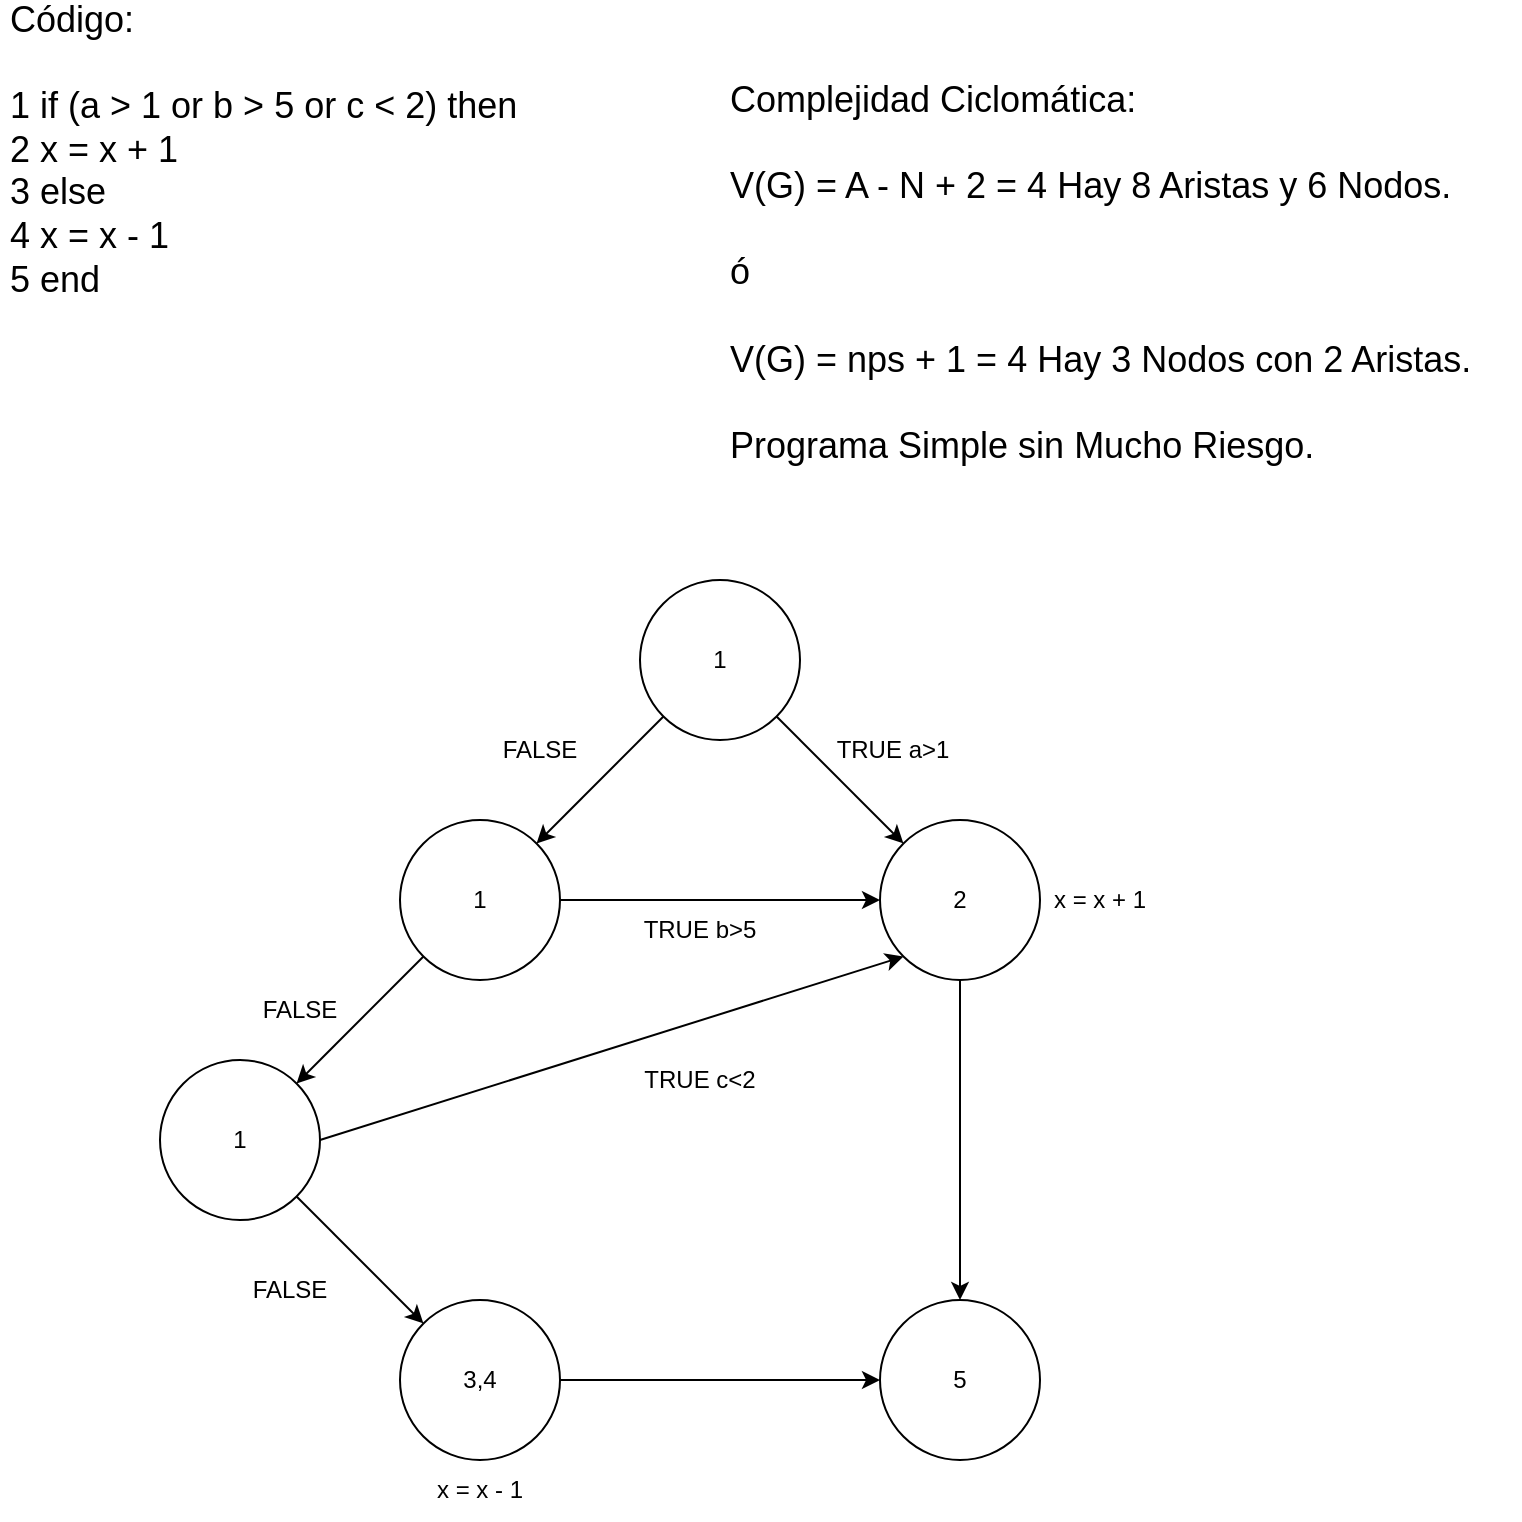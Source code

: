 <mxfile version="23.1.6" type="google">
  <diagram name="Página-1" id="jGLNLjtmGSDzbC26IgF6">
    <mxGraphModel grid="1" page="1" gridSize="10" guides="1" tooltips="1" connect="1" arrows="1" fold="1" pageScale="1" pageWidth="827" pageHeight="1169" math="0" shadow="0">
      <root>
        <mxCell id="0" />
        <mxCell id="1" parent="0" />
        <mxCell id="jqiBhp-ZgphjeBJTnRqZ-1" value="" style="ellipse;whiteSpace=wrap;html=1;aspect=fixed;" vertex="1" parent="1">
          <mxGeometry x="320" y="280" width="80" height="80" as="geometry" />
        </mxCell>
        <mxCell id="jqiBhp-ZgphjeBJTnRqZ-2" value="1" style="text;html=1;align=center;verticalAlign=middle;whiteSpace=wrap;rounded=0;" vertex="1" parent="1">
          <mxGeometry x="330" y="305" width="60" height="30" as="geometry" />
        </mxCell>
        <mxCell id="jqiBhp-ZgphjeBJTnRqZ-3" value="&lt;font style=&quot;font-size: 18px;&quot;&gt;Código:&lt;br&gt;&lt;br&gt;1 if (a &amp;gt; 1 or b &amp;gt; 5 or c &amp;lt; 2) then&lt;br&gt;2 x = x + 1&lt;br&gt;3 else&lt;br&gt;4 x = x - 1&lt;br&gt;5 end&lt;br&gt;&lt;br&gt;&lt;/font&gt;&lt;div&gt;&lt;br/&gt;&lt;/div&gt;" style="text;html=1;spacing=5;spacingTop=-20;whiteSpace=wrap;overflow=hidden;rounded=0;" vertex="1" parent="1">
          <mxGeometry width="280" height="160" as="geometry" />
        </mxCell>
        <mxCell id="jqiBhp-ZgphjeBJTnRqZ-4" value="" style="ellipse;whiteSpace=wrap;html=1;aspect=fixed;" vertex="1" parent="1">
          <mxGeometry x="440" y="400" width="80" height="80" as="geometry" />
        </mxCell>
        <mxCell id="jqiBhp-ZgphjeBJTnRqZ-7" value="2" style="text;html=1;align=center;verticalAlign=middle;whiteSpace=wrap;rounded=0;" vertex="1" parent="1">
          <mxGeometry x="450" y="425" width="60" height="30" as="geometry" />
        </mxCell>
        <mxCell id="jqiBhp-ZgphjeBJTnRqZ-10" value="" style="endArrow=classic;html=1;rounded=0;entryX=0;entryY=0;entryDx=0;entryDy=0;exitX=1;exitY=1;exitDx=0;exitDy=0;" edge="1" parent="1" source="jqiBhp-ZgphjeBJTnRqZ-1" target="jqiBhp-ZgphjeBJTnRqZ-4">
          <mxGeometry width="50" height="50" relative="1" as="geometry">
            <mxPoint x="370" y="390" as="sourcePoint" />
            <mxPoint x="580" y="475" as="targetPoint" />
          </mxGeometry>
        </mxCell>
        <mxCell id="jqiBhp-ZgphjeBJTnRqZ-14" value="&lt;font style=&quot;font-size: 18px;&quot;&gt;Complejidad Ciclomática:&lt;br&gt;&lt;br&gt;V(G) = A - N + 2 = 4 Hay 8 Aristas y 6 Nodos.&lt;br&gt;&lt;br&gt;ó&lt;br&gt;&lt;br&gt;V(G) = nps + 1 = 4 Hay 3 Nodos con 2 Aristas.&lt;br&gt;&lt;br&gt;Programa Simple sin Mucho Riesgo.&lt;br&gt;&lt;/font&gt;" style="text;html=1;spacing=5;spacingTop=-20;whiteSpace=wrap;overflow=hidden;rounded=0;" vertex="1" parent="1">
          <mxGeometry x="360" y="40" width="400" height="200" as="geometry" />
        </mxCell>
        <mxCell id="jqiBhp-ZgphjeBJTnRqZ-15" value="TRUE a&amp;gt;1" style="text;html=1;align=center;verticalAlign=middle;whiteSpace=wrap;rounded=0;" vertex="1" parent="1">
          <mxGeometry x="414" y="350" width="65" height="30" as="geometry" />
        </mxCell>
        <mxCell id="jqiBhp-ZgphjeBJTnRqZ-16" value="FALSE" style="text;html=1;align=center;verticalAlign=middle;whiteSpace=wrap;rounded=0;" vertex="1" parent="1">
          <mxGeometry x="240" y="350" width="60" height="30" as="geometry" />
        </mxCell>
        <mxCell id="Wjo8r-VrMyNe3gHSUrx--1" value="" style="ellipse;whiteSpace=wrap;html=1;aspect=fixed;" vertex="1" parent="1">
          <mxGeometry x="200" y="400" width="80" height="80" as="geometry" />
        </mxCell>
        <mxCell id="Wjo8r-VrMyNe3gHSUrx--2" value="" style="endArrow=classic;html=1;rounded=0;entryX=1;entryY=0;entryDx=0;entryDy=0;exitX=0;exitY=1;exitDx=0;exitDy=0;" edge="1" parent="1" source="jqiBhp-ZgphjeBJTnRqZ-1" target="Wjo8r-VrMyNe3gHSUrx--1">
          <mxGeometry width="50" height="50" relative="1" as="geometry">
            <mxPoint x="311.716" y="363.284" as="sourcePoint" />
            <mxPoint x="580" y="305" as="targetPoint" />
          </mxGeometry>
        </mxCell>
        <mxCell id="Wjo8r-VrMyNe3gHSUrx--3" value="1" style="text;html=1;align=center;verticalAlign=middle;whiteSpace=wrap;rounded=0;" vertex="1" parent="1">
          <mxGeometry x="210" y="425" width="60" height="30" as="geometry" />
        </mxCell>
        <mxCell id="Wjo8r-VrMyNe3gHSUrx--4" value="" style="endArrow=classic;html=1;rounded=0;entryX=0;entryY=0.5;entryDx=0;entryDy=0;exitX=1;exitY=0.5;exitDx=0;exitDy=0;" edge="1" parent="1" source="Wjo8r-VrMyNe3gHSUrx--1" target="jqiBhp-ZgphjeBJTnRqZ-4">
          <mxGeometry width="50" height="50" relative="1" as="geometry">
            <mxPoint x="390" y="260" as="sourcePoint" />
            <mxPoint x="440" y="210" as="targetPoint" />
          </mxGeometry>
        </mxCell>
        <mxCell id="Wjo8r-VrMyNe3gHSUrx--5" value="TRUE b&amp;gt;5" style="text;html=1;align=center;verticalAlign=middle;whiteSpace=wrap;rounded=0;" vertex="1" parent="1">
          <mxGeometry x="290" y="440" width="120" height="30" as="geometry" />
        </mxCell>
        <mxCell id="Wjo8r-VrMyNe3gHSUrx--6" value="" style="ellipse;whiteSpace=wrap;html=1;aspect=fixed;" vertex="1" parent="1">
          <mxGeometry x="80" y="520" width="80" height="80" as="geometry" />
        </mxCell>
        <mxCell id="Wjo8r-VrMyNe3gHSUrx--9" value="" style="endArrow=classic;html=1;rounded=0;entryX=1;entryY=0;entryDx=0;entryDy=0;exitX=0;exitY=1;exitDx=0;exitDy=0;" edge="1" parent="1" source="Wjo8r-VrMyNe3gHSUrx--1" target="Wjo8r-VrMyNe3gHSUrx--6">
          <mxGeometry width="50" height="50" relative="1" as="geometry">
            <mxPoint x="570" y="330" as="sourcePoint" />
            <mxPoint x="620" y="280" as="targetPoint" />
          </mxGeometry>
        </mxCell>
        <mxCell id="Wjo8r-VrMyNe3gHSUrx--10" value="FALSE" style="text;html=1;align=center;verticalAlign=middle;whiteSpace=wrap;rounded=0;" vertex="1" parent="1">
          <mxGeometry x="120" y="480" width="60" height="30" as="geometry" />
        </mxCell>
        <mxCell id="Wjo8r-VrMyNe3gHSUrx--11" value="" style="endArrow=classic;html=1;rounded=0;entryX=0;entryY=1;entryDx=0;entryDy=0;exitX=1;exitY=0.5;exitDx=0;exitDy=0;" edge="1" parent="1" source="Wjo8r-VrMyNe3gHSUrx--6" target="jqiBhp-ZgphjeBJTnRqZ-4">
          <mxGeometry width="50" height="50" relative="1" as="geometry">
            <mxPoint x="310" y="550" as="sourcePoint" />
            <mxPoint x="360" y="500" as="targetPoint" />
          </mxGeometry>
        </mxCell>
        <mxCell id="Wjo8r-VrMyNe3gHSUrx--12" value="TRUE c&amp;lt;2" style="text;html=1;align=center;verticalAlign=middle;whiteSpace=wrap;rounded=0;" vertex="1" parent="1">
          <mxGeometry x="270" y="515" width="160" height="30" as="geometry" />
        </mxCell>
        <mxCell id="Wjo8r-VrMyNe3gHSUrx--13" value="1" style="text;html=1;align=center;verticalAlign=middle;whiteSpace=wrap;rounded=0;" vertex="1" parent="1">
          <mxGeometry x="90" y="545" width="60" height="30" as="geometry" />
        </mxCell>
        <mxCell id="Wjo8r-VrMyNe3gHSUrx--14" value="" style="ellipse;whiteSpace=wrap;html=1;aspect=fixed;" vertex="1" parent="1">
          <mxGeometry x="200" y="640" width="80" height="80" as="geometry" />
        </mxCell>
        <mxCell id="Wjo8r-VrMyNe3gHSUrx--15" value="3,4" style="text;html=1;align=center;verticalAlign=middle;whiteSpace=wrap;rounded=0;" vertex="1" parent="1">
          <mxGeometry x="210" y="665" width="60" height="30" as="geometry" />
        </mxCell>
        <mxCell id="Wjo8r-VrMyNe3gHSUrx--16" value="" style="endArrow=classic;html=1;rounded=0;entryX=0;entryY=0;entryDx=0;entryDy=0;exitX=1;exitY=1;exitDx=0;exitDy=0;" edge="1" parent="1" source="Wjo8r-VrMyNe3gHSUrx--6" target="Wjo8r-VrMyNe3gHSUrx--14">
          <mxGeometry width="50" height="50" relative="1" as="geometry">
            <mxPoint x="80" y="690" as="sourcePoint" />
            <mxPoint x="130" y="640" as="targetPoint" />
          </mxGeometry>
        </mxCell>
        <mxCell id="Wjo8r-VrMyNe3gHSUrx--17" value="FALSE" style="text;html=1;align=center;verticalAlign=middle;whiteSpace=wrap;rounded=0;" vertex="1" parent="1">
          <mxGeometry x="100" y="620" width="90" height="30" as="geometry" />
        </mxCell>
        <mxCell id="Wjo8r-VrMyNe3gHSUrx--18" value="" style="ellipse;whiteSpace=wrap;html=1;aspect=fixed;" vertex="1" parent="1">
          <mxGeometry x="440" y="640" width="80" height="80" as="geometry" />
        </mxCell>
        <mxCell id="Wjo8r-VrMyNe3gHSUrx--19" value="5" style="text;html=1;align=center;verticalAlign=middle;whiteSpace=wrap;rounded=0;" vertex="1" parent="1">
          <mxGeometry x="450" y="665" width="60" height="30" as="geometry" />
        </mxCell>
        <mxCell id="Wjo8r-VrMyNe3gHSUrx--20" value="" style="endArrow=classic;html=1;rounded=0;entryX=0;entryY=0.5;entryDx=0;entryDy=0;exitX=1;exitY=0.5;exitDx=0;exitDy=0;" edge="1" parent="1" source="Wjo8r-VrMyNe3gHSUrx--14" target="Wjo8r-VrMyNe3gHSUrx--18">
          <mxGeometry width="50" height="50" relative="1" as="geometry">
            <mxPoint x="325" y="705" as="sourcePoint" />
            <mxPoint x="375" y="655" as="targetPoint" />
          </mxGeometry>
        </mxCell>
        <mxCell id="Wjo8r-VrMyNe3gHSUrx--21" value="" style="endArrow=classic;html=1;rounded=0;entryX=0.5;entryY=0;entryDx=0;entryDy=0;exitX=0.5;exitY=1;exitDx=0;exitDy=0;" edge="1" parent="1" source="jqiBhp-ZgphjeBJTnRqZ-4" target="Wjo8r-VrMyNe3gHSUrx--18">
          <mxGeometry width="50" height="50" relative="1" as="geometry">
            <mxPoint x="460" y="585" as="sourcePoint" />
            <mxPoint x="510" y="535" as="targetPoint" />
          </mxGeometry>
        </mxCell>
        <mxCell id="Wjo8r-VrMyNe3gHSUrx--22" value="x = x + 1" style="text;html=1;align=center;verticalAlign=middle;whiteSpace=wrap;rounded=0;" vertex="1" parent="1">
          <mxGeometry x="520" y="425" width="60" height="30" as="geometry" />
        </mxCell>
        <mxCell id="Wjo8r-VrMyNe3gHSUrx--23" value="x = x - 1" style="text;html=1;align=center;verticalAlign=middle;whiteSpace=wrap;rounded=0;" vertex="1" parent="1">
          <mxGeometry x="210" y="720" width="60" height="30" as="geometry" />
        </mxCell>
      </root>
    </mxGraphModel>
  </diagram>
</mxfile>
